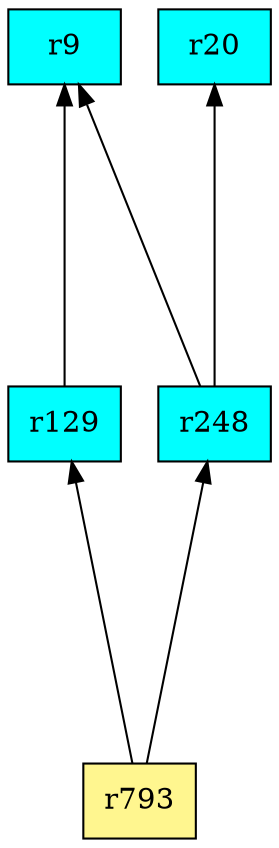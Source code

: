 digraph G {
rankdir=BT;ranksep="2.0";
"r129" [shape=record,fillcolor=cyan,style=filled,label="{r129}"];
"r20" [shape=record,fillcolor=cyan,style=filled,label="{r20}"];
"r793" [shape=record,fillcolor=khaki1,style=filled,label="{r793}"];
"r248" [shape=record,fillcolor=cyan,style=filled,label="{r248}"];
"r9" [shape=record,fillcolor=cyan,style=filled,label="{r9}"];
"r129" -> "r9"
"r793" -> "r129"
"r793" -> "r248"
"r248" -> "r9"
"r248" -> "r20"
}